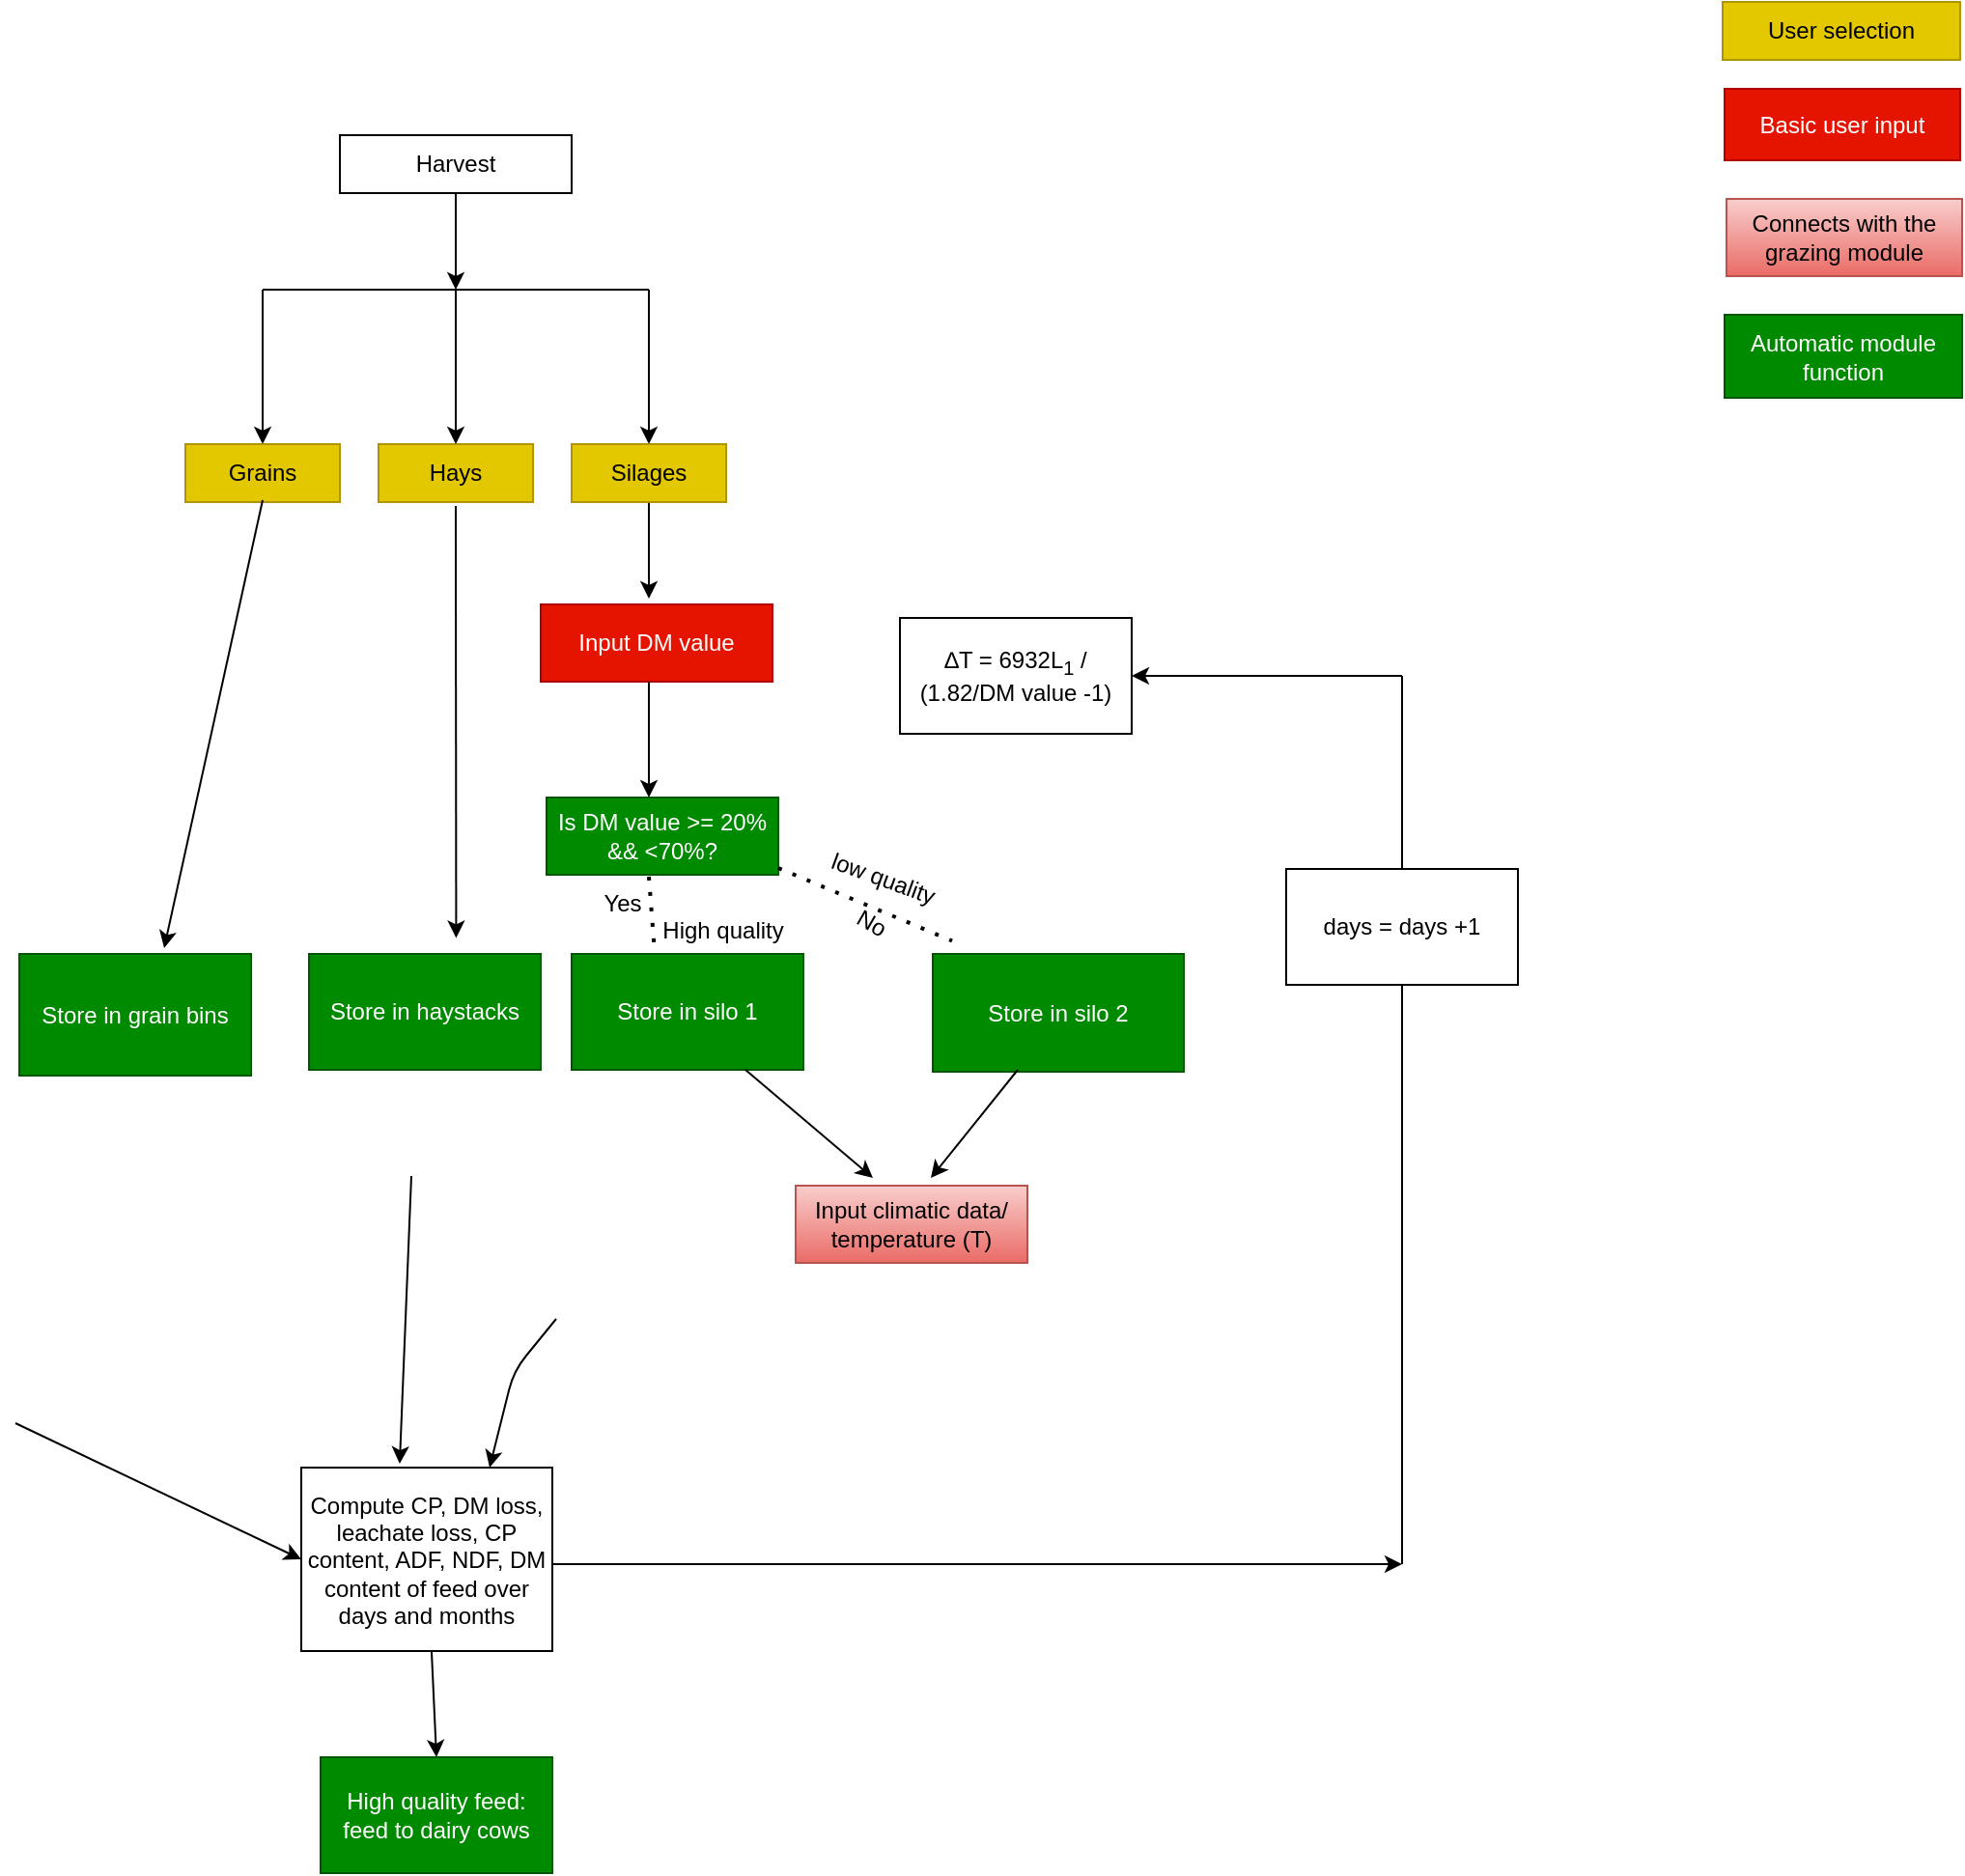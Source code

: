 <mxfile version="14.8.0" type="github">
  <diagram id="DUUOf399uBdJKGY2ofoX" name="Page-1">
    <mxGraphModel dx="782" dy="420" grid="0" gridSize="10" guides="1" tooltips="1" connect="1" arrows="1" fold="1" page="1" pageScale="1" pageWidth="850" pageHeight="1100" background="none" math="0" shadow="0">
      <root>
        <mxCell id="0" />
        <mxCell id="1" parent="0" />
        <mxCell id="M2hDqggpuAr9q3mNzkYl-5" value="" style="endArrow=classic;html=1;" parent="1" edge="1">
          <mxGeometry width="50" height="50" relative="1" as="geometry">
            <mxPoint x="430" y="200" as="sourcePoint" />
            <mxPoint x="430" y="280" as="targetPoint" />
          </mxGeometry>
        </mxCell>
        <mxCell id="M2hDqggpuAr9q3mNzkYl-9" value="Hays" style="rounded=0;whiteSpace=wrap;html=1;fillColor=#e3c800;strokeColor=#B09500;fontColor=#000000;" parent="1" vertex="1">
          <mxGeometry x="290" y="280" width="80" height="30" as="geometry" />
        </mxCell>
        <mxCell id="M2hDqggpuAr9q3mNzkYl-12" value="Harvest" style="rounded=0;whiteSpace=wrap;html=1;" parent="1" vertex="1">
          <mxGeometry x="270" y="120" width="120" height="30" as="geometry" />
        </mxCell>
        <mxCell id="M2hDqggpuAr9q3mNzkYl-15" value="" style="endArrow=classic;html=1;exitX=0.5;exitY=1;exitDx=0;exitDy=0;" parent="1" source="M2hDqggpuAr9q3mNzkYl-12" edge="1">
          <mxGeometry width="50" height="50" relative="1" as="geometry">
            <mxPoint x="250" y="250" as="sourcePoint" />
            <mxPoint x="330" y="200" as="targetPoint" />
          </mxGeometry>
        </mxCell>
        <mxCell id="M2hDqggpuAr9q3mNzkYl-17" value="" style="endArrow=none;html=1;" parent="1" edge="1">
          <mxGeometry width="50" height="50" relative="1" as="geometry">
            <mxPoint x="230" y="200" as="sourcePoint" />
            <mxPoint x="430" y="200" as="targetPoint" />
          </mxGeometry>
        </mxCell>
        <mxCell id="M2hDqggpuAr9q3mNzkYl-18" value="" style="endArrow=classic;html=1;" parent="1" edge="1">
          <mxGeometry width="50" height="50" relative="1" as="geometry">
            <mxPoint x="330" y="200" as="sourcePoint" />
            <mxPoint x="330" y="280" as="targetPoint" />
          </mxGeometry>
        </mxCell>
        <mxCell id="M2hDqggpuAr9q3mNzkYl-19" value="" style="endArrow=classic;html=1;" parent="1" edge="1">
          <mxGeometry width="50" height="50" relative="1" as="geometry">
            <mxPoint x="230" y="200" as="sourcePoint" />
            <mxPoint x="230" y="280" as="targetPoint" />
          </mxGeometry>
        </mxCell>
        <mxCell id="M2hDqggpuAr9q3mNzkYl-20" value="Grains" style="rounded=0;whiteSpace=wrap;html=1;fillColor=#e3c800;strokeColor=#B09500;fontColor=#000000;" parent="1" vertex="1">
          <mxGeometry x="190" y="280" width="80" height="30" as="geometry" />
        </mxCell>
        <mxCell id="M2hDqggpuAr9q3mNzkYl-21" value="" style="endArrow=classic;html=1;exitX=0.5;exitY=1;exitDx=0;exitDy=0;" parent="1" edge="1">
          <mxGeometry width="50" height="50" relative="1" as="geometry">
            <mxPoint x="430" y="310.0" as="sourcePoint" />
            <mxPoint x="430" y="360" as="targetPoint" />
          </mxGeometry>
        </mxCell>
        <mxCell id="M2hDqggpuAr9q3mNzkYl-22" value="Input climatic data/ temperature (T)" style="rounded=0;whiteSpace=wrap;html=1;fillColor=#f8cecc;strokeColor=#b85450;gradientColor=#ea6b66;" parent="1" vertex="1">
          <mxGeometry x="506" y="664" width="120" height="40" as="geometry" />
        </mxCell>
        <mxCell id="M2hDqggpuAr9q3mNzkYl-26" value="Input DM value" style="rounded=0;whiteSpace=wrap;html=1;fillColor=#e51400;strokeColor=#B20000;fontColor=#ffffff;" parent="1" vertex="1">
          <mxGeometry x="374" y="363" width="120" height="40" as="geometry" />
        </mxCell>
        <mxCell id="M2hDqggpuAr9q3mNzkYl-28" value="Is DM value &amp;gt;= 20% &amp;amp;&amp;amp; &amp;lt;70%?" style="rounded=0;whiteSpace=wrap;html=1;fillColor=#008a00;strokeColor=#005700;fontColor=#ffffff;" parent="1" vertex="1">
          <mxGeometry x="377" y="463" width="120" height="40" as="geometry" />
        </mxCell>
        <mxCell id="M2hDqggpuAr9q3mNzkYl-30" value="No" style="text;html=1;align=center;verticalAlign=middle;resizable=0;points=[];autosize=1;strokeColor=none;rotation=30;" parent="1" vertex="1">
          <mxGeometry x="530" y="518" width="30" height="20" as="geometry" />
        </mxCell>
        <mxCell id="M2hDqggpuAr9q3mNzkYl-32" value="Store in silo 2" style="rounded=0;whiteSpace=wrap;html=1;fillColor=#008a00;strokeColor=#005700;fontColor=#ffffff;" parent="1" vertex="1">
          <mxGeometry x="577" y="544" width="130" height="61" as="geometry" />
        </mxCell>
        <mxCell id="M2hDqggpuAr9q3mNzkYl-40" value="" style="endArrow=classic;html=1;entryX=0.635;entryY=-0.138;entryDx=0;entryDy=0;entryPerimeter=0;" parent="1" target="M2hDqggpuAr9q3mNzkYl-48" edge="1">
          <mxGeometry width="50" height="50" relative="1" as="geometry">
            <mxPoint x="330" y="312" as="sourcePoint" />
            <mxPoint x="319" y="544" as="targetPoint" />
          </mxGeometry>
        </mxCell>
        <mxCell id="M2hDqggpuAr9q3mNzkYl-41" value="" style="endArrow=classic;html=1;" parent="1" edge="1">
          <mxGeometry width="50" height="50" relative="1" as="geometry">
            <mxPoint x="230" y="309" as="sourcePoint" />
            <mxPoint x="179" y="541" as="targetPoint" />
          </mxGeometry>
        </mxCell>
        <mxCell id="M2hDqggpuAr9q3mNzkYl-42" value="Compute CP, DM loss, leachate loss, CP content, ADF, NDF, DM content of feed over days and months" style="rounded=0;whiteSpace=wrap;html=1;" parent="1" vertex="1">
          <mxGeometry x="250" y="810" width="130" height="95" as="geometry" />
        </mxCell>
        <mxCell id="M2hDqggpuAr9q3mNzkYl-46" value="Store in silo 1" style="rounded=0;whiteSpace=wrap;html=1;fillColor=#008a00;strokeColor=#005700;fontColor=#ffffff;" parent="1" vertex="1">
          <mxGeometry x="390" y="544" width="120" height="60" as="geometry" />
        </mxCell>
        <mxCell id="M2hDqggpuAr9q3mNzkYl-48" value="Store in haystacks" style="rounded=0;whiteSpace=wrap;html=1;fillColor=#008a00;strokeColor=#005700;fontColor=#ffffff;" parent="1" vertex="1">
          <mxGeometry x="254" y="544" width="120" height="60" as="geometry" />
        </mxCell>
        <mxCell id="M2hDqggpuAr9q3mNzkYl-50" value="Store in grain bins" style="rounded=0;whiteSpace=wrap;html=1;fillColor=#008a00;strokeColor=#005700;fontColor=#ffffff;" parent="1" vertex="1">
          <mxGeometry x="104" y="544" width="120" height="63" as="geometry" />
        </mxCell>
        <mxCell id="M2hDqggpuAr9q3mNzkYl-52" value="" style="endArrow=classic;html=1;" parent="1" edge="1">
          <mxGeometry width="50" height="50" relative="1" as="geometry">
            <mxPoint x="380" y="860" as="sourcePoint" />
            <mxPoint x="820" y="860" as="targetPoint" />
          </mxGeometry>
        </mxCell>
        <mxCell id="M2hDqggpuAr9q3mNzkYl-54" value="" style="endArrow=none;html=1;" parent="1" target="M2hDqggpuAr9q3mNzkYl-55" edge="1">
          <mxGeometry width="50" height="50" relative="1" as="geometry">
            <mxPoint x="820" y="860" as="sourcePoint" />
            <mxPoint x="820" y="550" as="targetPoint" />
          </mxGeometry>
        </mxCell>
        <mxCell id="M2hDqggpuAr9q3mNzkYl-55" value="days = days +1" style="rounded=0;whiteSpace=wrap;html=1;" parent="1" vertex="1">
          <mxGeometry x="760" y="500" width="120" height="60" as="geometry" />
        </mxCell>
        <mxCell id="M2hDqggpuAr9q3mNzkYl-59" value="&lt;p&gt;&lt;span&gt;∆&lt;/span&gt;T = 6932L&lt;sub&gt;1&lt;/sub&gt; / (1.82/DM value -1)&lt;br&gt;&lt;/p&gt;&lt;sub&gt;&lt;/sub&gt;" style="rounded=0;whiteSpace=wrap;html=1;" parent="1" vertex="1">
          <mxGeometry x="560" y="370" width="120" height="60" as="geometry" />
        </mxCell>
        <mxCell id="M2hDqggpuAr9q3mNzkYl-60" value="" style="endArrow=none;html=1;" parent="1" edge="1">
          <mxGeometry width="50" height="50" relative="1" as="geometry">
            <mxPoint x="820" y="500" as="sourcePoint" />
            <mxPoint x="820" y="400" as="targetPoint" />
          </mxGeometry>
        </mxCell>
        <mxCell id="M2hDqggpuAr9q3mNzkYl-61" value="" style="endArrow=classic;html=1;" parent="1" edge="1">
          <mxGeometry width="50" height="50" relative="1" as="geometry">
            <mxPoint x="820" y="400" as="sourcePoint" />
            <mxPoint x="680" y="400" as="targetPoint" />
          </mxGeometry>
        </mxCell>
        <mxCell id="M2hDqggpuAr9q3mNzkYl-63" value="" style="endArrow=classic;html=1;" parent="1" edge="1">
          <mxGeometry width="50" height="50" relative="1" as="geometry">
            <mxPoint x="317.48" y="905" as="sourcePoint" />
            <mxPoint x="320" y="960" as="targetPoint" />
          </mxGeometry>
        </mxCell>
        <mxCell id="M2hDqggpuAr9q3mNzkYl-64" value="" style="endArrow=classic;html=1;entryX=0.392;entryY=-0.021;entryDx=0;entryDy=0;entryPerimeter=0;" parent="1" target="M2hDqggpuAr9q3mNzkYl-42" edge="1">
          <mxGeometry width="50" height="50" relative="1" as="geometry">
            <mxPoint x="307" y="659" as="sourcePoint" />
            <mxPoint x="320" y="710" as="targetPoint" />
          </mxGeometry>
        </mxCell>
        <mxCell id="M2hDqggpuAr9q3mNzkYl-65" value="" style="endArrow=classic;html=1;entryX=0;entryY=0.5;entryDx=0;entryDy=0;" parent="1" target="M2hDqggpuAr9q3mNzkYl-42" edge="1">
          <mxGeometry width="50" height="50" relative="1" as="geometry">
            <mxPoint x="102" y="787" as="sourcePoint" />
            <mxPoint x="190" y="855" as="targetPoint" />
          </mxGeometry>
        </mxCell>
        <mxCell id="M2hDqggpuAr9q3mNzkYl-66" value="" style="endArrow=classic;html=1;entryX=0.75;entryY=0;entryDx=0;entryDy=0;" parent="1" target="M2hDqggpuAr9q3mNzkYl-42" edge="1">
          <mxGeometry width="50" height="50" relative="1" as="geometry">
            <mxPoint x="382" y="733" as="sourcePoint" />
            <mxPoint x="370" y="790" as="targetPoint" />
            <Array as="points">
              <mxPoint x="360" y="760" />
            </Array>
          </mxGeometry>
        </mxCell>
        <mxCell id="M2hDqggpuAr9q3mNzkYl-74" value="High quality feed: feed to dairy cows" style="rounded=0;whiteSpace=wrap;html=1;fillColor=#008a00;strokeColor=#005700;fontColor=#ffffff;" parent="1" vertex="1">
          <mxGeometry x="260" y="960" width="120" height="60" as="geometry" />
        </mxCell>
        <mxCell id="3f1Fwqvxpe8gPJKD74U5-2" value="User selection" style="rounded=0;whiteSpace=wrap;html=1;fillColor=#e3c800;strokeColor=#B09500;fontColor=#000000;" parent="1" vertex="1">
          <mxGeometry x="986" y="51" width="123" height="30" as="geometry" />
        </mxCell>
        <mxCell id="3f1Fwqvxpe8gPJKD74U5-4" value="Silages" style="rounded=0;whiteSpace=wrap;html=1;fillColor=#e3c800;strokeColor=#B09500;fontColor=#000000;" parent="1" vertex="1">
          <mxGeometry x="390" y="280" width="80" height="30" as="geometry" />
        </mxCell>
        <mxCell id="3f1Fwqvxpe8gPJKD74U5-6" value="Basic user input" style="rounded=0;whiteSpace=wrap;html=1;fillColor=#e51400;strokeColor=#B20000;fontColor=#ffffff;" parent="1" vertex="1">
          <mxGeometry x="987" y="96" width="122" height="37" as="geometry" />
        </mxCell>
        <mxCell id="3f1Fwqvxpe8gPJKD74U5-7" value="Connects with the grazing module" style="rounded=0;whiteSpace=wrap;html=1;fillColor=#f8cecc;strokeColor=#b85450;gradientColor=#ea6b66;" parent="1" vertex="1">
          <mxGeometry x="988" y="153" width="122" height="40" as="geometry" />
        </mxCell>
        <mxCell id="3f1Fwqvxpe8gPJKD74U5-8" value="" style="endArrow=classic;html=1;exitX=0.5;exitY=1;exitDx=0;exitDy=0;entryX=0.5;entryY=0;entryDx=0;entryDy=0;" parent="1" edge="1">
          <mxGeometry width="50" height="50" relative="1" as="geometry">
            <mxPoint x="430" y="403" as="sourcePoint" />
            <mxPoint x="430" y="463" as="targetPoint" />
          </mxGeometry>
        </mxCell>
        <mxCell id="3f1Fwqvxpe8gPJKD74U5-9" value="Automatic module function" style="rounded=0;whiteSpace=wrap;html=1;fillColor=#008a00;strokeColor=#005700;fontColor=#ffffff;" parent="1" vertex="1">
          <mxGeometry x="987" y="213" width="123" height="43" as="geometry" />
        </mxCell>
        <mxCell id="3f1Fwqvxpe8gPJKD74U5-12" value="Yes" style="text;html=1;align=center;verticalAlign=middle;resizable=0;points=[];autosize=1;strokeColor=none;" parent="1" vertex="1">
          <mxGeometry x="401" y="509" width="30" height="18" as="geometry" />
        </mxCell>
        <mxCell id="01IGUwASaf1nJK4tgAH9-1" value="low quality" style="text;html=1;align=center;verticalAlign=middle;resizable=0;points=[];autosize=1;strokeColor=none;rotation=20;" vertex="1" parent="1">
          <mxGeometry x="518" y="496" width="66" height="18" as="geometry" />
        </mxCell>
        <mxCell id="01IGUwASaf1nJK4tgAH9-3" value="High quality" style="text;html=1;align=center;verticalAlign=middle;resizable=0;points=[];autosize=1;strokeColor=none;" vertex="1" parent="1">
          <mxGeometry x="431" y="523" width="73" height="18" as="geometry" />
        </mxCell>
        <mxCell id="01IGUwASaf1nJK4tgAH9-5" value="" style="endArrow=none;dashed=1;html=1;dashPattern=1 3;strokeWidth=2;entryX=0.077;entryY=-0.111;entryDx=0;entryDy=0;entryPerimeter=0;" edge="1" parent="1" target="M2hDqggpuAr9q3mNzkYl-32">
          <mxGeometry width="50" height="50" relative="1" as="geometry">
            <mxPoint x="497" y="499.5" as="sourcePoint" />
            <mxPoint x="547" y="534.5" as="targetPoint" />
          </mxGeometry>
        </mxCell>
        <mxCell id="01IGUwASaf1nJK4tgAH9-7" value="" style="endArrow=none;dashed=1;html=1;dashPattern=1 3;strokeWidth=2;entryX=0.358;entryY=-0.017;entryDx=0;entryDy=0;entryPerimeter=0;" edge="1" parent="1" target="M2hDqggpuAr9q3mNzkYl-46">
          <mxGeometry width="50" height="50" relative="1" as="geometry">
            <mxPoint x="430" y="504" as="sourcePoint" />
            <mxPoint x="480" y="552" as="targetPoint" />
          </mxGeometry>
        </mxCell>
        <mxCell id="01IGUwASaf1nJK4tgAH9-10" value="" style="endArrow=classic;html=1;exitX=0.75;exitY=1;exitDx=0;exitDy=0;" edge="1" parent="1" source="M2hDqggpuAr9q3mNzkYl-46">
          <mxGeometry width="50" height="50" relative="1" as="geometry">
            <mxPoint x="527" y="657" as="sourcePoint" />
            <mxPoint x="546" y="660" as="targetPoint" />
          </mxGeometry>
        </mxCell>
        <mxCell id="01IGUwASaf1nJK4tgAH9-11" value="" style="endArrow=classic;html=1;" edge="1" parent="1">
          <mxGeometry width="50" height="50" relative="1" as="geometry">
            <mxPoint x="621" y="604" as="sourcePoint" />
            <mxPoint x="576" y="660" as="targetPoint" />
          </mxGeometry>
        </mxCell>
      </root>
    </mxGraphModel>
  </diagram>
</mxfile>
